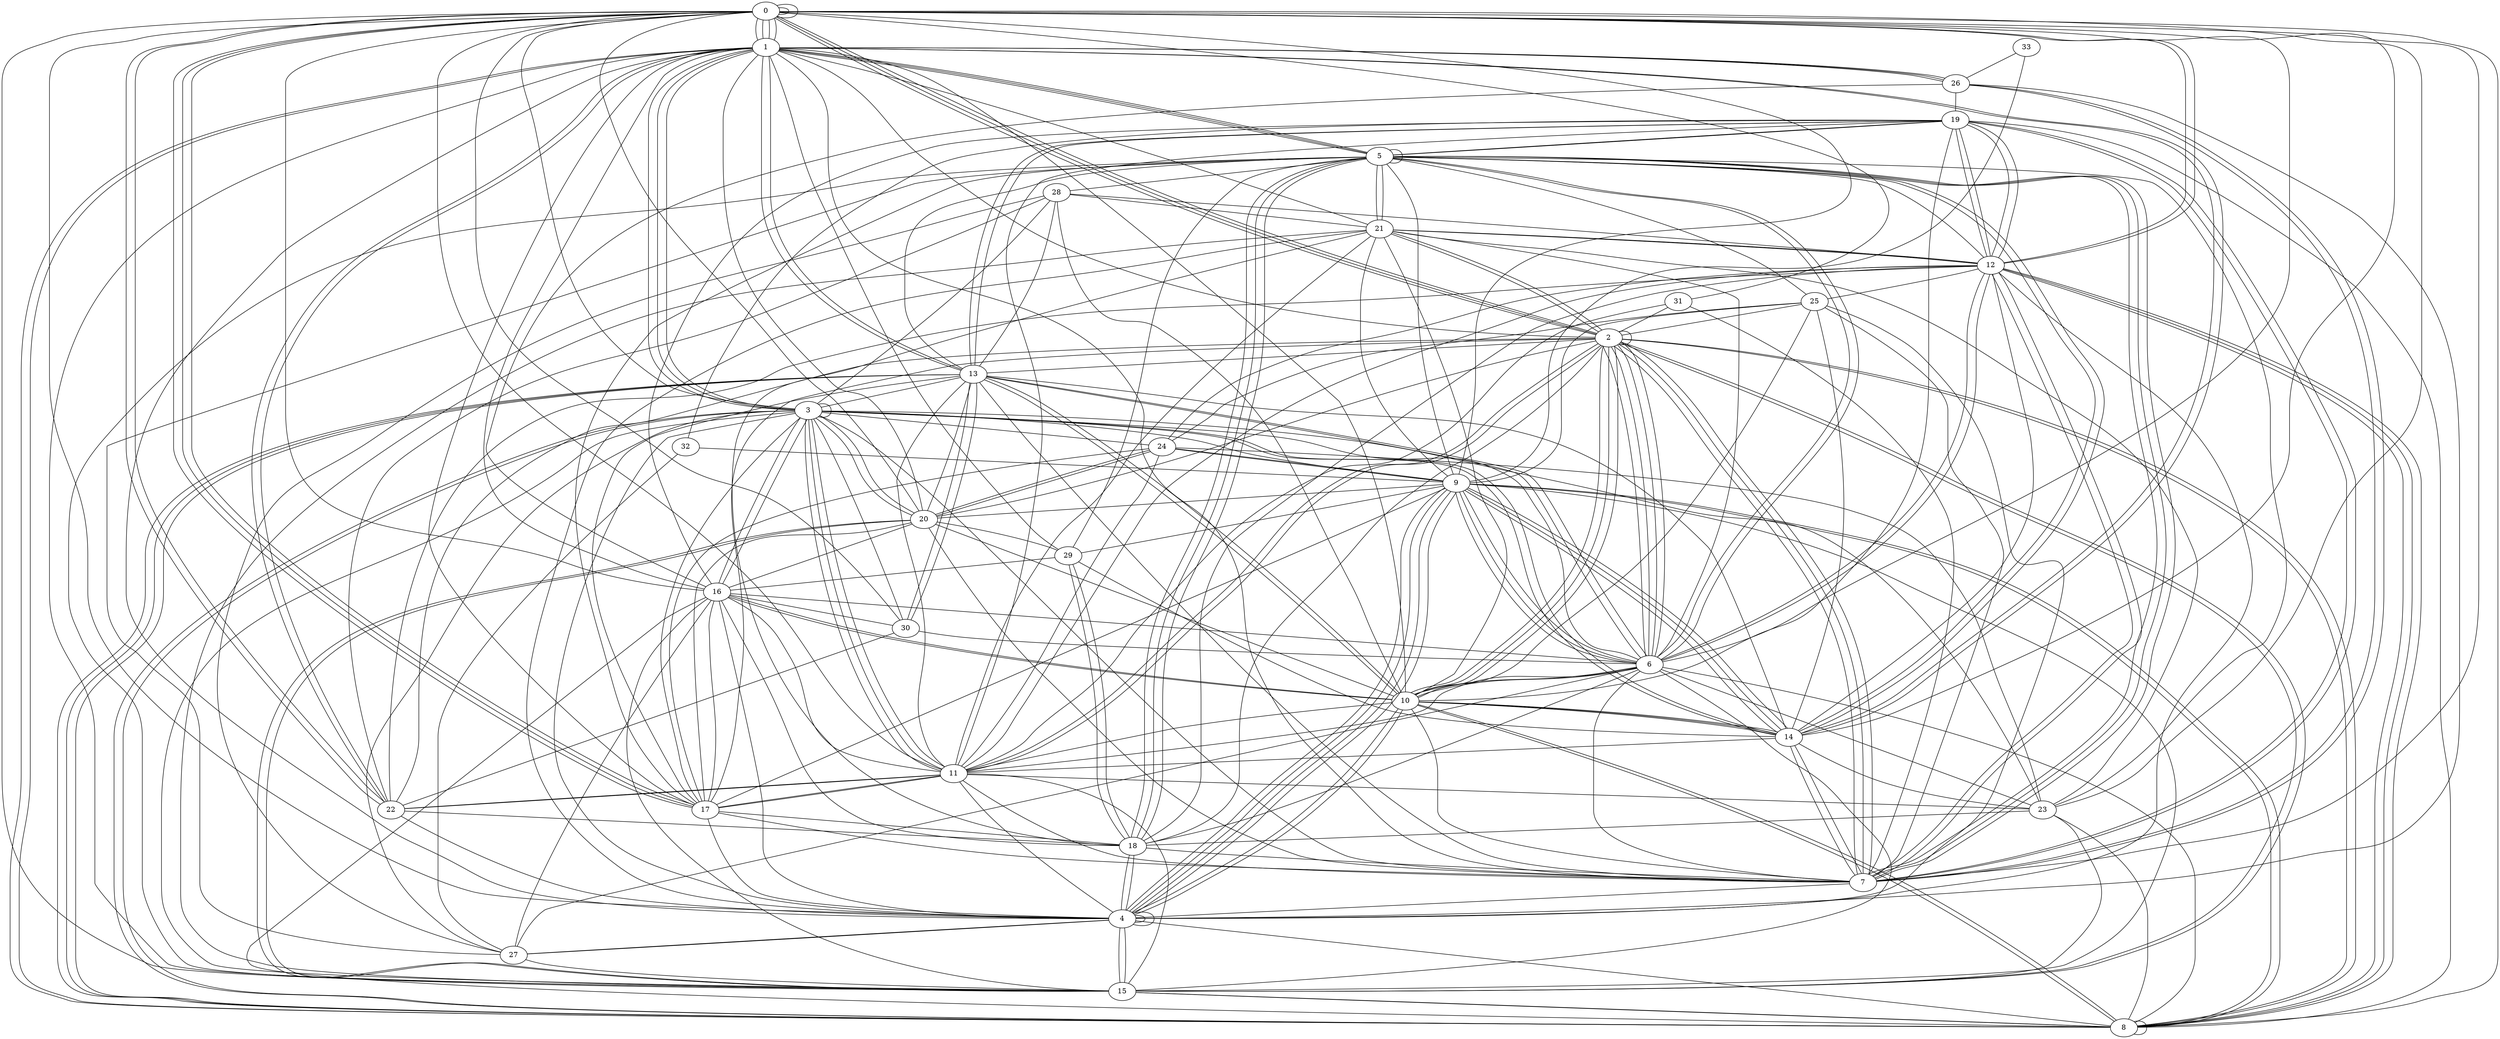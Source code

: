 graph G {
0;
1;
2;
3;
4;
5;
6;
7;
8;
9;
10;
11;
12;
13;
14;
15;
16;
17;
18;
19;
20;
21;
22;
23;
24;
25;
26;
27;
28;
29;
30;
31;
32;
33;
4--18 ;
1--26 ;
0--0 ;
12--14 ;
22--28 ;
22--11 ;
2--13 ;
9--14 ;
1--15 ;
29--9 ;
30--13 ;
4--9 ;
31--7 ;
30--0 ;
6--13 ;
17--7 ;
20--17 ;
5--19 ;
3--17 ;
3--9 ;
8--12 ;
10--2 ;
3--11 ;
1--26 ;
7--0 ;
15--8 ;
15--3 ;
10--16 ;
5--18 ;
0--12 ;
27--5 ;
9--4 ;
4--1 ;
22--0 ;
16--27 ;
12--21 ;
10--28 ;
8--19 ;
29--5 ;
23--14 ;
20--15 ;
7--14 ;
25--2 ;
19--12 ;
10--14 ;
26--19 ;
17--0 ;
18--6 ;
16--3 ;
22--1 ;
14--10 ;
20--15 ;
22--2 ;
10--6 ;
18--21 ;
10--1 ;
17--18 ;
30--3 ;
12--0 ;
13--8 ;
6--2 ;
13--30 ;
4--4 ;
5--21 ;
19--12 ;
13--14 ;
33--9 ;
2--6 ;
18--2 ;
11--17 ;
2--8 ;
13--19 ;
16--3 ;
1--13 ;
21--12 ;
1--3 ;
8--23 ;
17--0 ;
15--4 ;
3--8 ;
5--13 ;
25--14 ;
24--9 ;
18--16 ;
11--22 ;
12--4 ;
15--21 ;
0--20 ;
24--25 ;
11--3 ;
27--6 ;
15--16 ;
32--9 ;
26--7 ;
18--12 ;
7--5 ;
7--5 ;
11--7 ;
8--1 ;
21--2 ;
5--1 ;
15--6 ;
19--5 ;
14--5 ;
7--2 ;
19--7 ;
14--3 ;
16--4 ;
17--0 ;
3--24 ;
27--15 ;
5--17 ;
32--27 ;
4--10 ;
19--7 ;
2--10 ;
7--2 ;
3--1 ;
2--11 ;
0--23 ;
9--6 ;
13--10 ;
0--3 ;
20--29 ;
0--15 ;
1--0 ;
4--27 ;
6--5 ;
10--8 ;
20--3 ;
6--0 ;
7--5 ;
19--11 ;
20--7 ;
2--11 ;
12--28 ;
6--9 ;
10--8 ;
8--15 ;
4--15 ;
29--16 ;
3--23 ;
13--8 ;
22--18 ;
1--14 ;
4--21 ;
18--7 ;
14--10 ;
8--8 ;
15--11 ;
19--32 ;
20--13 ;
10--11 ;
26--1 ;
21--1 ;
3--7 ;
6--3 ;
16--0 ;
4--4 ;
12--24 ;
2--6 ;
11--3 ;
20--16 ;
24--20 ;
1--2 ;
2--0 ;
13--28 ;
11--6 ;
25--4 ;
27--4 ;
17--4 ;
6--16 ;
8--1 ;
6--21 ;
0--2 ;
18--29 ;
2--6 ;
8--6 ;
14--3 ;
10--16 ;
7--1 ;
19--10 ;
26--16 ;
23--6 ;
0--1 ;
31--11 ;
24--11 ;
0--8 ;
16--17 ;
11--4 ;
16--11 ;
2--8 ;
12--25 ;
25--9 ;
7--6 ;
2--7 ;
33--26 ;
9--5 ;
21--10 ;
6--10 ;
28--27 ;
22--0 ;
23--24 ;
14--7 ;
7--12 ;
9--14 ;
9--8 ;
14--11 ;
26--4 ;
7--4 ;
16--8 ;
13--3 ;
3--3 ;
5--14 ;
1--13 ;
23--21 ;
1--0 ;
20--10 ;
12--8 ;
0--1 ;
18--4 ;
11--13 ;
4--8 ;
15--2 ;
19--13 ;
5--12 ;
1--5 ;
18--5 ;
9--0 ;
13--10 ;
2--0 ;
23--15 ;
0--11 ;
27--3 ;
1--22 ;
22--4 ;
20--2 ;
15--9 ;
7--12 ;
13--6 ;
15--2 ;
3--28 ;
8--12 ;
12--19 ;
22--30 ;
9--4 ;
5--15 ;
17--2 ;
7--25 ;
5--28 ;
10--2 ;
20--24 ;
11--23 ;
3--4 ;
16--19 ;
25--10 ;
5--18 ;
13--17 ;
1--17 ;
14--1 ;
12--11 ;
9--17 ;
2--2 ;
0--0 ;
8--3 ;
23--5 ;
5--21 ;
28--21 ;
29--1 ;
24--17 ;
14--0 ;
25--5 ;
7--13 ;
1--5 ;
0--4 ;
19--12 ;
9--20 ;
5--6 ;
18--29 ;
21--11 ;
1--20 ;
1--3 ;
17--11 ;
26--7 ;
7--10 ;
3--20 ;
9--14 ;
30--6 ;
23--18 ;
4--9 ;
31--2 ;
9--6 ;
0--31 ;
6--12 ;
6--12 ;
5--5 ;
10--4 ;
29--14 ;
16--1 ;
2--21 ;
16--30 ;
21--9 ;
13--8 ;
24--9 ;
8--9 ;
22--12 ;
}
